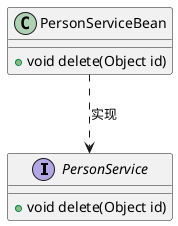 @startuml
interface PersonService{

+ void delete(Object id)
}

class PersonServiceBean{

+ void delete(Object id)

}

PersonServiceBean ..> PersonService:实现

@enduml